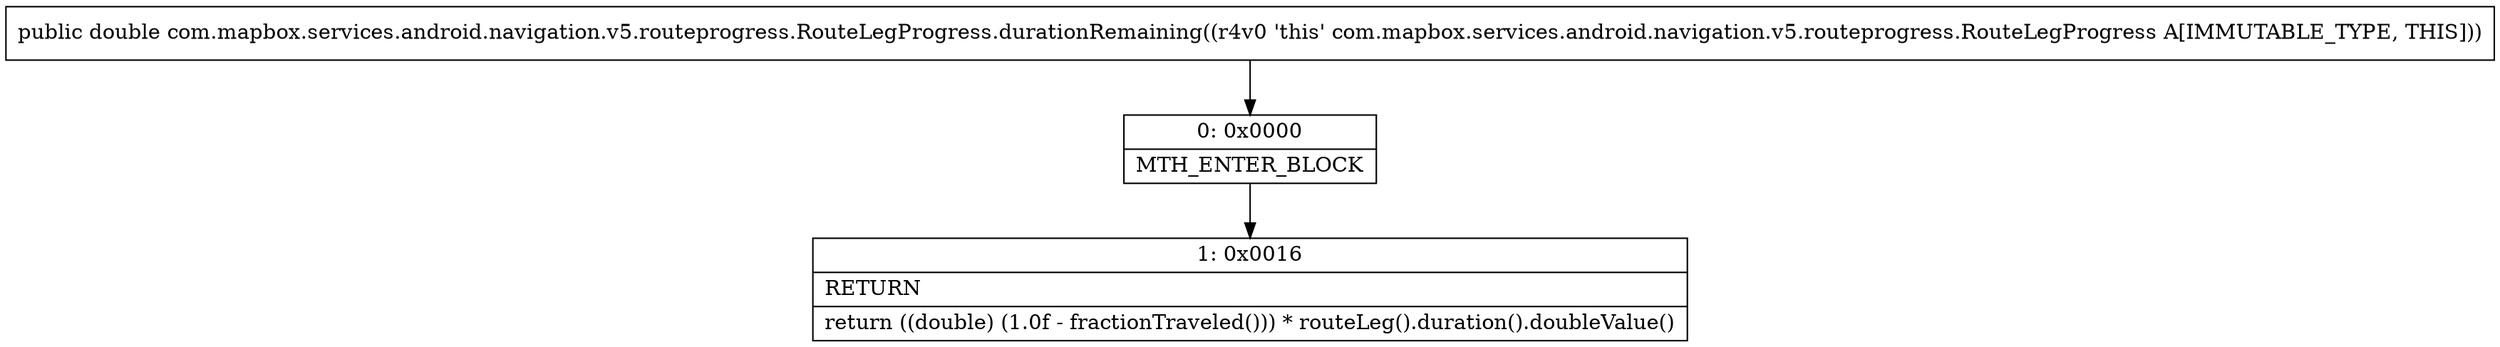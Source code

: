 digraph "CFG forcom.mapbox.services.android.navigation.v5.routeprogress.RouteLegProgress.durationRemaining()D" {
Node_0 [shape=record,label="{0\:\ 0x0000|MTH_ENTER_BLOCK\l}"];
Node_1 [shape=record,label="{1\:\ 0x0016|RETURN\l|return ((double) (1.0f \- fractionTraveled())) * routeLeg().duration().doubleValue()\l}"];
MethodNode[shape=record,label="{public double com.mapbox.services.android.navigation.v5.routeprogress.RouteLegProgress.durationRemaining((r4v0 'this' com.mapbox.services.android.navigation.v5.routeprogress.RouteLegProgress A[IMMUTABLE_TYPE, THIS])) }"];
MethodNode -> Node_0;
Node_0 -> Node_1;
}


